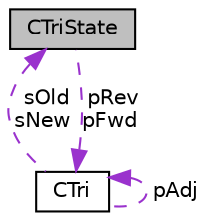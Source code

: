 digraph "CTriState"
{
  edge [fontname="Helvetica",fontsize="10",labelfontname="Helvetica",labelfontsize="10"];
  node [fontname="Helvetica",fontsize="10",shape=record];
  Node1 [label="CTriState",height=0.2,width=0.4,color="black", fillcolor="grey75", style="filled", fontcolor="black"];
  Node2 -> Node1 [dir="back",color="darkorchid3",fontsize="10",style="dashed",label=" pRev\npFwd" ,fontname="Helvetica"];
  Node2 [label="CTri",height=0.2,width=0.4,color="black", fillcolor="white", style="filled",URL="$class_c_tri.html"];
  Node2 -> Node2 [dir="back",color="darkorchid3",fontsize="10",style="dashed",label=" pAdj" ,fontname="Helvetica"];
  Node1 -> Node2 [dir="back",color="darkorchid3",fontsize="10",style="dashed",label=" sOld\nsNew" ,fontname="Helvetica"];
}
